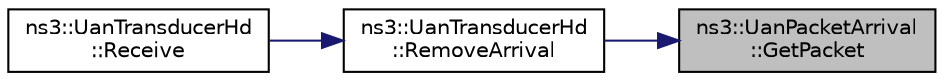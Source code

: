 digraph "ns3::UanPacketArrival::GetPacket"
{
 // LATEX_PDF_SIZE
  edge [fontname="Helvetica",fontsize="10",labelfontname="Helvetica",labelfontsize="10"];
  node [fontname="Helvetica",fontsize="10",shape=record];
  rankdir="RL";
  Node1 [label="ns3::UanPacketArrival\l::GetPacket",height=0.2,width=0.4,color="black", fillcolor="grey75", style="filled", fontcolor="black",tooltip="Get the arriving packet."];
  Node1 -> Node2 [dir="back",color="midnightblue",fontsize="10",style="solid",fontname="Helvetica"];
  Node2 [label="ns3::UanTransducerHd\l::RemoveArrival",height=0.2,width=0.4,color="black", fillcolor="white", style="filled",URL="$classns3_1_1_uan_transducer_hd.html#a8e3adc6fbd713988985d33060bc1f1fc",tooltip="Remove an entry from the arrival list."];
  Node2 -> Node3 [dir="back",color="midnightblue",fontsize="10",style="solid",fontname="Helvetica"];
  Node3 [label="ns3::UanTransducerHd\l::Receive",height=0.2,width=0.4,color="black", fillcolor="white", style="filled",URL="$classns3_1_1_uan_transducer_hd.html#ab0e2ca78a05c4495e8252f64e9906478",tooltip="Notify this object that a new packet has arrived at this nodes location."];
}
